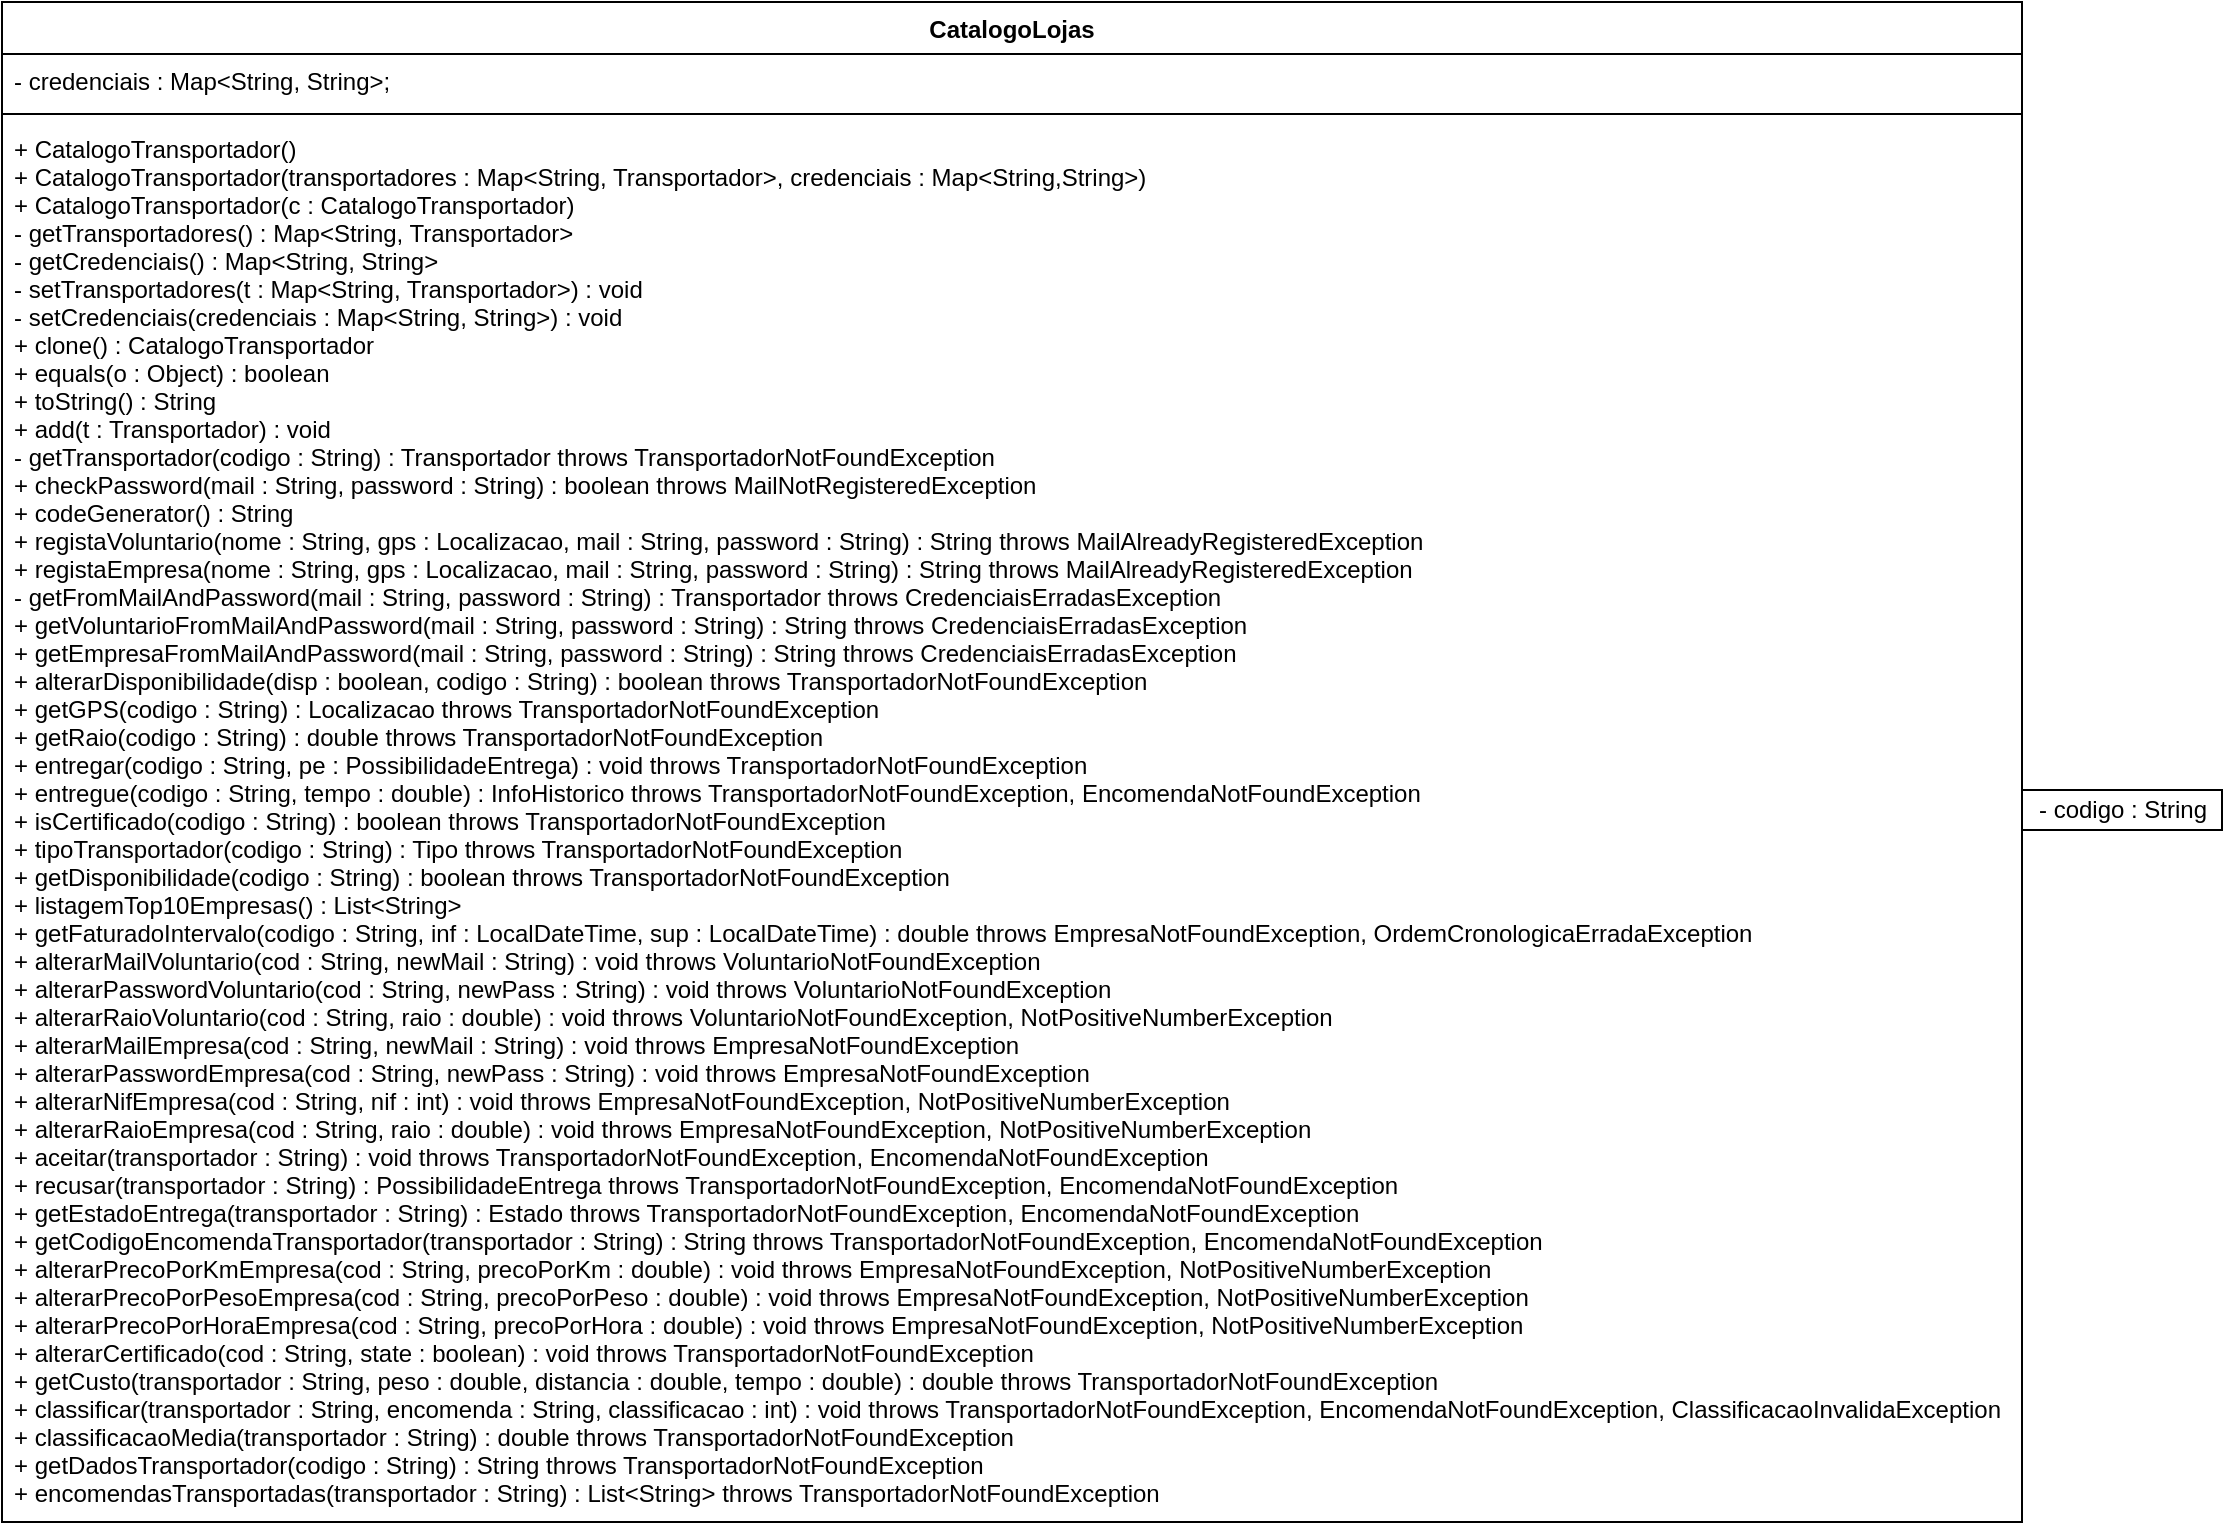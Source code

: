 <mxfile version="13.0.1" type="device"><diagram id="156TWqzqvm_quB4XYFCr" name="Page-1"><mxGraphModel dx="1102" dy="814" grid="1" gridSize="10" guides="1" tooltips="1" connect="1" arrows="1" fold="1" page="1" pageScale="1" pageWidth="1169" pageHeight="827" math="0" shadow="0"><root><mxCell id="0"/><mxCell id="1" parent="0"/><mxCell id="fM9hNw7W5QINtWifCrtw-16" value="- codigo : String" style="html=1;fontFamily=Helvetica;verticalAlign=middle;" parent="1" vertex="1"><mxGeometry x="1020" y="404" width="100" height="20" as="geometry"/></mxCell><mxCell id="fM9hNw7W5QINtWifCrtw-17" value="CatalogoLojas" style="swimlane;fontStyle=1;align=center;verticalAlign=top;childLayout=stackLayout;horizontal=1;startSize=26;horizontalStack=0;resizeParent=1;resizeParentMax=0;resizeLast=0;collapsible=1;marginBottom=0;fontFamily=Helvetica;" parent="1" vertex="1"><mxGeometry x="10" y="10" width="1010" height="760" as="geometry"/></mxCell><mxCell id="fM9hNw7W5QINtWifCrtw-18" value="- credenciais : Map&lt;String, String&gt;;" style="text;strokeColor=none;fillColor=none;align=left;verticalAlign=top;spacingLeft=4;spacingRight=4;overflow=hidden;rotatable=0;points=[[0,0.5],[1,0.5]];portConstraint=eastwest;" parent="fM9hNw7W5QINtWifCrtw-17" vertex="1"><mxGeometry y="26" width="1010" height="26" as="geometry"/></mxCell><mxCell id="fM9hNw7W5QINtWifCrtw-19" value="" style="line;strokeWidth=1;fillColor=none;align=left;verticalAlign=middle;spacingTop=-1;spacingLeft=3;spacingRight=3;rotatable=0;labelPosition=right;points=[];portConstraint=eastwest;" parent="fM9hNw7W5QINtWifCrtw-17" vertex="1"><mxGeometry y="52" width="1010" height="8" as="geometry"/></mxCell><mxCell id="fM9hNw7W5QINtWifCrtw-20" value="+ CatalogoTransportador()&#10;+ CatalogoTransportador(transportadores : Map&lt;String, Transportador&gt;, credenciais : Map&lt;String,String&gt;)&#10;+ CatalogoTransportador(c : CatalogoTransportador)&#10;- getTransportadores() : Map&lt;String, Transportador&gt;&#10;- getCredenciais() : Map&lt;String, String&gt;&#10;- setTransportadores(t : Map&lt;String, Transportador&gt;) : void&#10;- setCredenciais(credenciais : Map&lt;String, String&gt;) : void&#10;+ clone() : CatalogoTransportador&#10;+ equals(o : Object) : boolean&#10;+ toString() : String&#10;+ add(t : Transportador) : void&#10;- getTransportador(codigo : String) : Transportador throws TransportadorNotFoundException&#10;+ checkPassword(mail : String, password : String) : boolean throws MailNotRegisteredException&#10;+ codeGenerator() : String&#10;+ registaVoluntario(nome : String, gps : Localizacao, mail : String, password : String) : String throws MailAlreadyRegisteredException&#10;+ registaEmpresa(nome : String, gps : Localizacao, mail : String, password : String) : String throws MailAlreadyRegisteredException&#10;- getFromMailAndPassword(mail : String, password : String) : Transportador throws CredenciaisErradasException&#10;+ getVoluntarioFromMailAndPassword(mail : String, password : String) : String throws CredenciaisErradasException&#10;+ getEmpresaFromMailAndPassword(mail : String, password : String) : String throws CredenciaisErradasException&#10;+ alterarDisponibilidade(disp : boolean, codigo : String) : boolean throws TransportadorNotFoundException&#10;+ getGPS(codigo : String) : Localizacao throws TransportadorNotFoundException&#10;+ getRaio(codigo : String) : double throws TransportadorNotFoundException&#10;+ entregar(codigo : String, pe : PossibilidadeEntrega) : void throws TransportadorNotFoundException&#10;+ entregue(codigo : String, tempo : double) : InfoHistorico throws TransportadorNotFoundException, EncomendaNotFoundException&#10;+ isCertificado(codigo : String) : boolean throws TransportadorNotFoundException&#10;+ tipoTransportador(codigo : String) : Tipo throws TransportadorNotFoundException&#10;+ getDisponibilidade(codigo : String) : boolean throws TransportadorNotFoundException&#10;+ listagemTop10Empresas() : List&lt;String&gt;&#10;+ getFaturadoIntervalo(codigo : String, inf : LocalDateTime, sup : LocalDateTime) : double throws EmpresaNotFoundException, OrdemCronologicaErradaException&#10;+ alterarMailVoluntario(cod : String, newMail : String) : void throws VoluntarioNotFoundException&#10;+ alterarPasswordVoluntario(cod : String, newPass : String) : void throws VoluntarioNotFoundException&#10;+ alterarRaioVoluntario(cod : String, raio : double) : void throws VoluntarioNotFoundException, NotPositiveNumberException&#10;+ alterarMailEmpresa(cod : String, newMail : String) : void throws EmpresaNotFoundException&#10;+ alterarPasswordEmpresa(cod : String, newPass : String) : void throws EmpresaNotFoundException&#10;+ alterarNifEmpresa(cod : String, nif : int) : void throws EmpresaNotFoundException, NotPositiveNumberException&#10;+ alterarRaioEmpresa(cod : String, raio : double) : void throws EmpresaNotFoundException, NotPositiveNumberException&#10;+ aceitar(transportador : String) : void throws TransportadorNotFoundException, EncomendaNotFoundException&#10;+ recusar(transportador : String) : PossibilidadeEntrega throws TransportadorNotFoundException, EncomendaNotFoundException&#10;+ getEstadoEntrega(transportador : String) : Estado throws TransportadorNotFoundException, EncomendaNotFoundException&#10;+ getCodigoEncomendaTransportador(transportador : String) : String throws TransportadorNotFoundException, EncomendaNotFoundException&#10;+ alterarPrecoPorKmEmpresa(cod : String, precoPorKm : double) : void throws EmpresaNotFoundException, NotPositiveNumberException&#10;+ alterarPrecoPorPesoEmpresa(cod : String, precoPorPeso : double) : void throws EmpresaNotFoundException, NotPositiveNumberException&#10;+ alterarPrecoPorHoraEmpresa(cod : String, precoPorHora : double) : void throws EmpresaNotFoundException, NotPositiveNumberException&#10;+ alterarCertificado(cod : String, state : boolean) : void throws TransportadorNotFoundException&#10;+ getCusto(transportador : String, peso : double, distancia : double, tempo : double) : double throws TransportadorNotFoundException&#10;+ classificar(transportador : String, encomenda : String, classificacao : int) : void throws TransportadorNotFoundException, EncomendaNotFoundException, ClassificacaoInvalidaException&#10;+ classificacaoMedia(transportador : String) : double throws TransportadorNotFoundException&#10;+ getDadosTransportador(codigo : String) : String throws TransportadorNotFoundException&#10;+ encomendasTransportadas(transportador : String) : List&lt;String&gt; throws TransportadorNotFoundException" style="text;strokeColor=none;fillColor=none;align=left;verticalAlign=top;spacingLeft=4;spacingRight=4;overflow=hidden;rotatable=0;points=[[0,0.5],[1,0.5]];portConstraint=eastwest;" parent="fM9hNw7W5QINtWifCrtw-17" vertex="1"><mxGeometry y="60" width="1010" height="700" as="geometry"/></mxCell></root></mxGraphModel></diagram></mxfile>